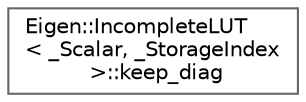 digraph "类继承关系图"
{
 // LATEX_PDF_SIZE
  bgcolor="transparent";
  edge [fontname=Helvetica,fontsize=10,labelfontname=Helvetica,labelfontsize=10];
  node [fontname=Helvetica,fontsize=10,shape=box,height=0.2,width=0.4];
  rankdir="LR";
  Node0 [id="Node000000",label="Eigen::IncompleteLUT\l\< _Scalar, _StorageIndex\l \>::keep_diag",height=0.2,width=0.4,color="grey40", fillcolor="white", style="filled",URL="$struct_eigen_1_1_incomplete_l_u_t_1_1keep__diag.html",tooltip=" "];
}
